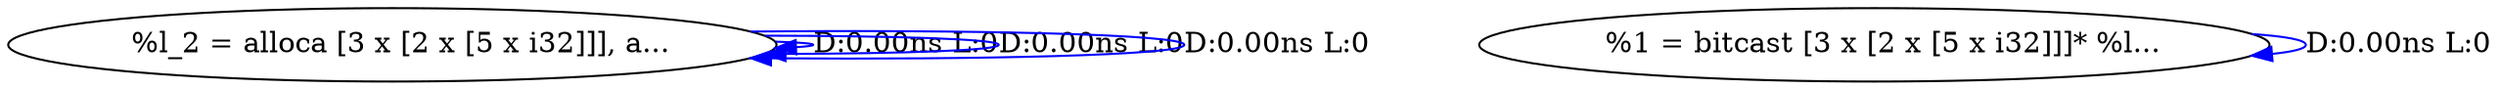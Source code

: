 digraph {
Node0x394bb10[label="  %l_2 = alloca [3 x [2 x [5 x i32]]], a..."];
Node0x394bb10 -> Node0x394bb10[label="D:0.00ns L:0",color=blue];
Node0x394bb10 -> Node0x394bb10[label="D:0.00ns L:0",color=blue];
Node0x394bb10 -> Node0x394bb10[label="D:0.00ns L:0",color=blue];
Node0x394c000[label="  %1 = bitcast [3 x [2 x [5 x i32]]]* %l..."];
Node0x394c000 -> Node0x394c000[label="D:0.00ns L:0",color=blue];
}
